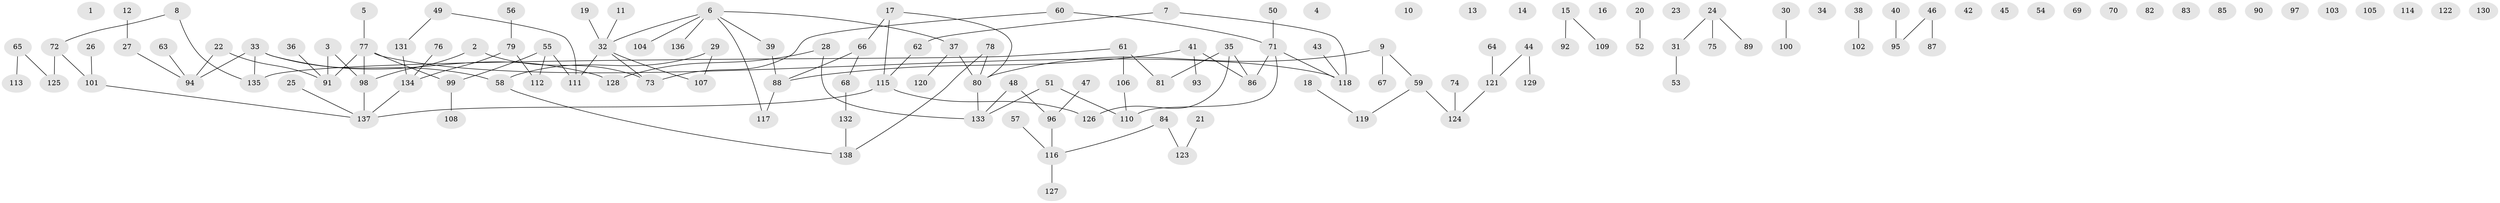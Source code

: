 // coarse degree distribution, {1: 0.5, 4: 0.21428571428571427, 3: 0.14285714285714285, 6: 0.07142857142857142, 9: 0.07142857142857142}
// Generated by graph-tools (version 1.1) at 2025/35/03/04/25 23:35:57]
// undirected, 138 vertices, 127 edges
graph export_dot {
  node [color=gray90,style=filled];
  1;
  2;
  3;
  4;
  5;
  6;
  7;
  8;
  9;
  10;
  11;
  12;
  13;
  14;
  15;
  16;
  17;
  18;
  19;
  20;
  21;
  22;
  23;
  24;
  25;
  26;
  27;
  28;
  29;
  30;
  31;
  32;
  33;
  34;
  35;
  36;
  37;
  38;
  39;
  40;
  41;
  42;
  43;
  44;
  45;
  46;
  47;
  48;
  49;
  50;
  51;
  52;
  53;
  54;
  55;
  56;
  57;
  58;
  59;
  60;
  61;
  62;
  63;
  64;
  65;
  66;
  67;
  68;
  69;
  70;
  71;
  72;
  73;
  74;
  75;
  76;
  77;
  78;
  79;
  80;
  81;
  82;
  83;
  84;
  85;
  86;
  87;
  88;
  89;
  90;
  91;
  92;
  93;
  94;
  95;
  96;
  97;
  98;
  99;
  100;
  101;
  102;
  103;
  104;
  105;
  106;
  107;
  108;
  109;
  110;
  111;
  112;
  113;
  114;
  115;
  116;
  117;
  118;
  119;
  120;
  121;
  122;
  123;
  124;
  125;
  126;
  127;
  128;
  129;
  130;
  131;
  132;
  133;
  134;
  135;
  136;
  137;
  138;
  2 -- 73;
  2 -- 98;
  3 -- 91;
  3 -- 98;
  5 -- 77;
  6 -- 32;
  6 -- 37;
  6 -- 39;
  6 -- 104;
  6 -- 117;
  6 -- 136;
  7 -- 62;
  7 -- 118;
  8 -- 72;
  8 -- 135;
  9 -- 59;
  9 -- 67;
  9 -- 80;
  11 -- 32;
  12 -- 27;
  15 -- 92;
  15 -- 109;
  17 -- 66;
  17 -- 80;
  17 -- 115;
  18 -- 119;
  19 -- 32;
  20 -- 52;
  21 -- 123;
  22 -- 91;
  22 -- 94;
  24 -- 31;
  24 -- 75;
  24 -- 89;
  25 -- 137;
  26 -- 101;
  27 -- 94;
  28 -- 128;
  28 -- 133;
  29 -- 58;
  29 -- 107;
  30 -- 100;
  31 -- 53;
  32 -- 73;
  32 -- 107;
  32 -- 111;
  33 -- 58;
  33 -- 94;
  33 -- 128;
  33 -- 135;
  35 -- 81;
  35 -- 86;
  35 -- 126;
  36 -- 91;
  37 -- 80;
  37 -- 120;
  38 -- 102;
  39 -- 88;
  40 -- 95;
  41 -- 86;
  41 -- 88;
  41 -- 93;
  43 -- 118;
  44 -- 121;
  44 -- 129;
  46 -- 87;
  46 -- 95;
  47 -- 96;
  48 -- 96;
  48 -- 133;
  49 -- 111;
  49 -- 131;
  50 -- 71;
  51 -- 110;
  51 -- 133;
  55 -- 99;
  55 -- 111;
  55 -- 112;
  56 -- 79;
  57 -- 116;
  58 -- 138;
  59 -- 119;
  59 -- 124;
  60 -- 71;
  60 -- 73;
  61 -- 81;
  61 -- 106;
  61 -- 135;
  62 -- 115;
  63 -- 94;
  64 -- 121;
  65 -- 113;
  65 -- 125;
  66 -- 68;
  66 -- 88;
  68 -- 132;
  71 -- 86;
  71 -- 110;
  71 -- 118;
  72 -- 101;
  72 -- 125;
  74 -- 124;
  76 -- 134;
  77 -- 91;
  77 -- 98;
  77 -- 99;
  77 -- 118;
  78 -- 80;
  78 -- 138;
  79 -- 112;
  79 -- 134;
  80 -- 133;
  84 -- 116;
  84 -- 123;
  88 -- 117;
  96 -- 116;
  98 -- 137;
  99 -- 108;
  101 -- 137;
  106 -- 110;
  115 -- 126;
  115 -- 137;
  116 -- 127;
  121 -- 124;
  131 -- 134;
  132 -- 138;
  134 -- 137;
}
